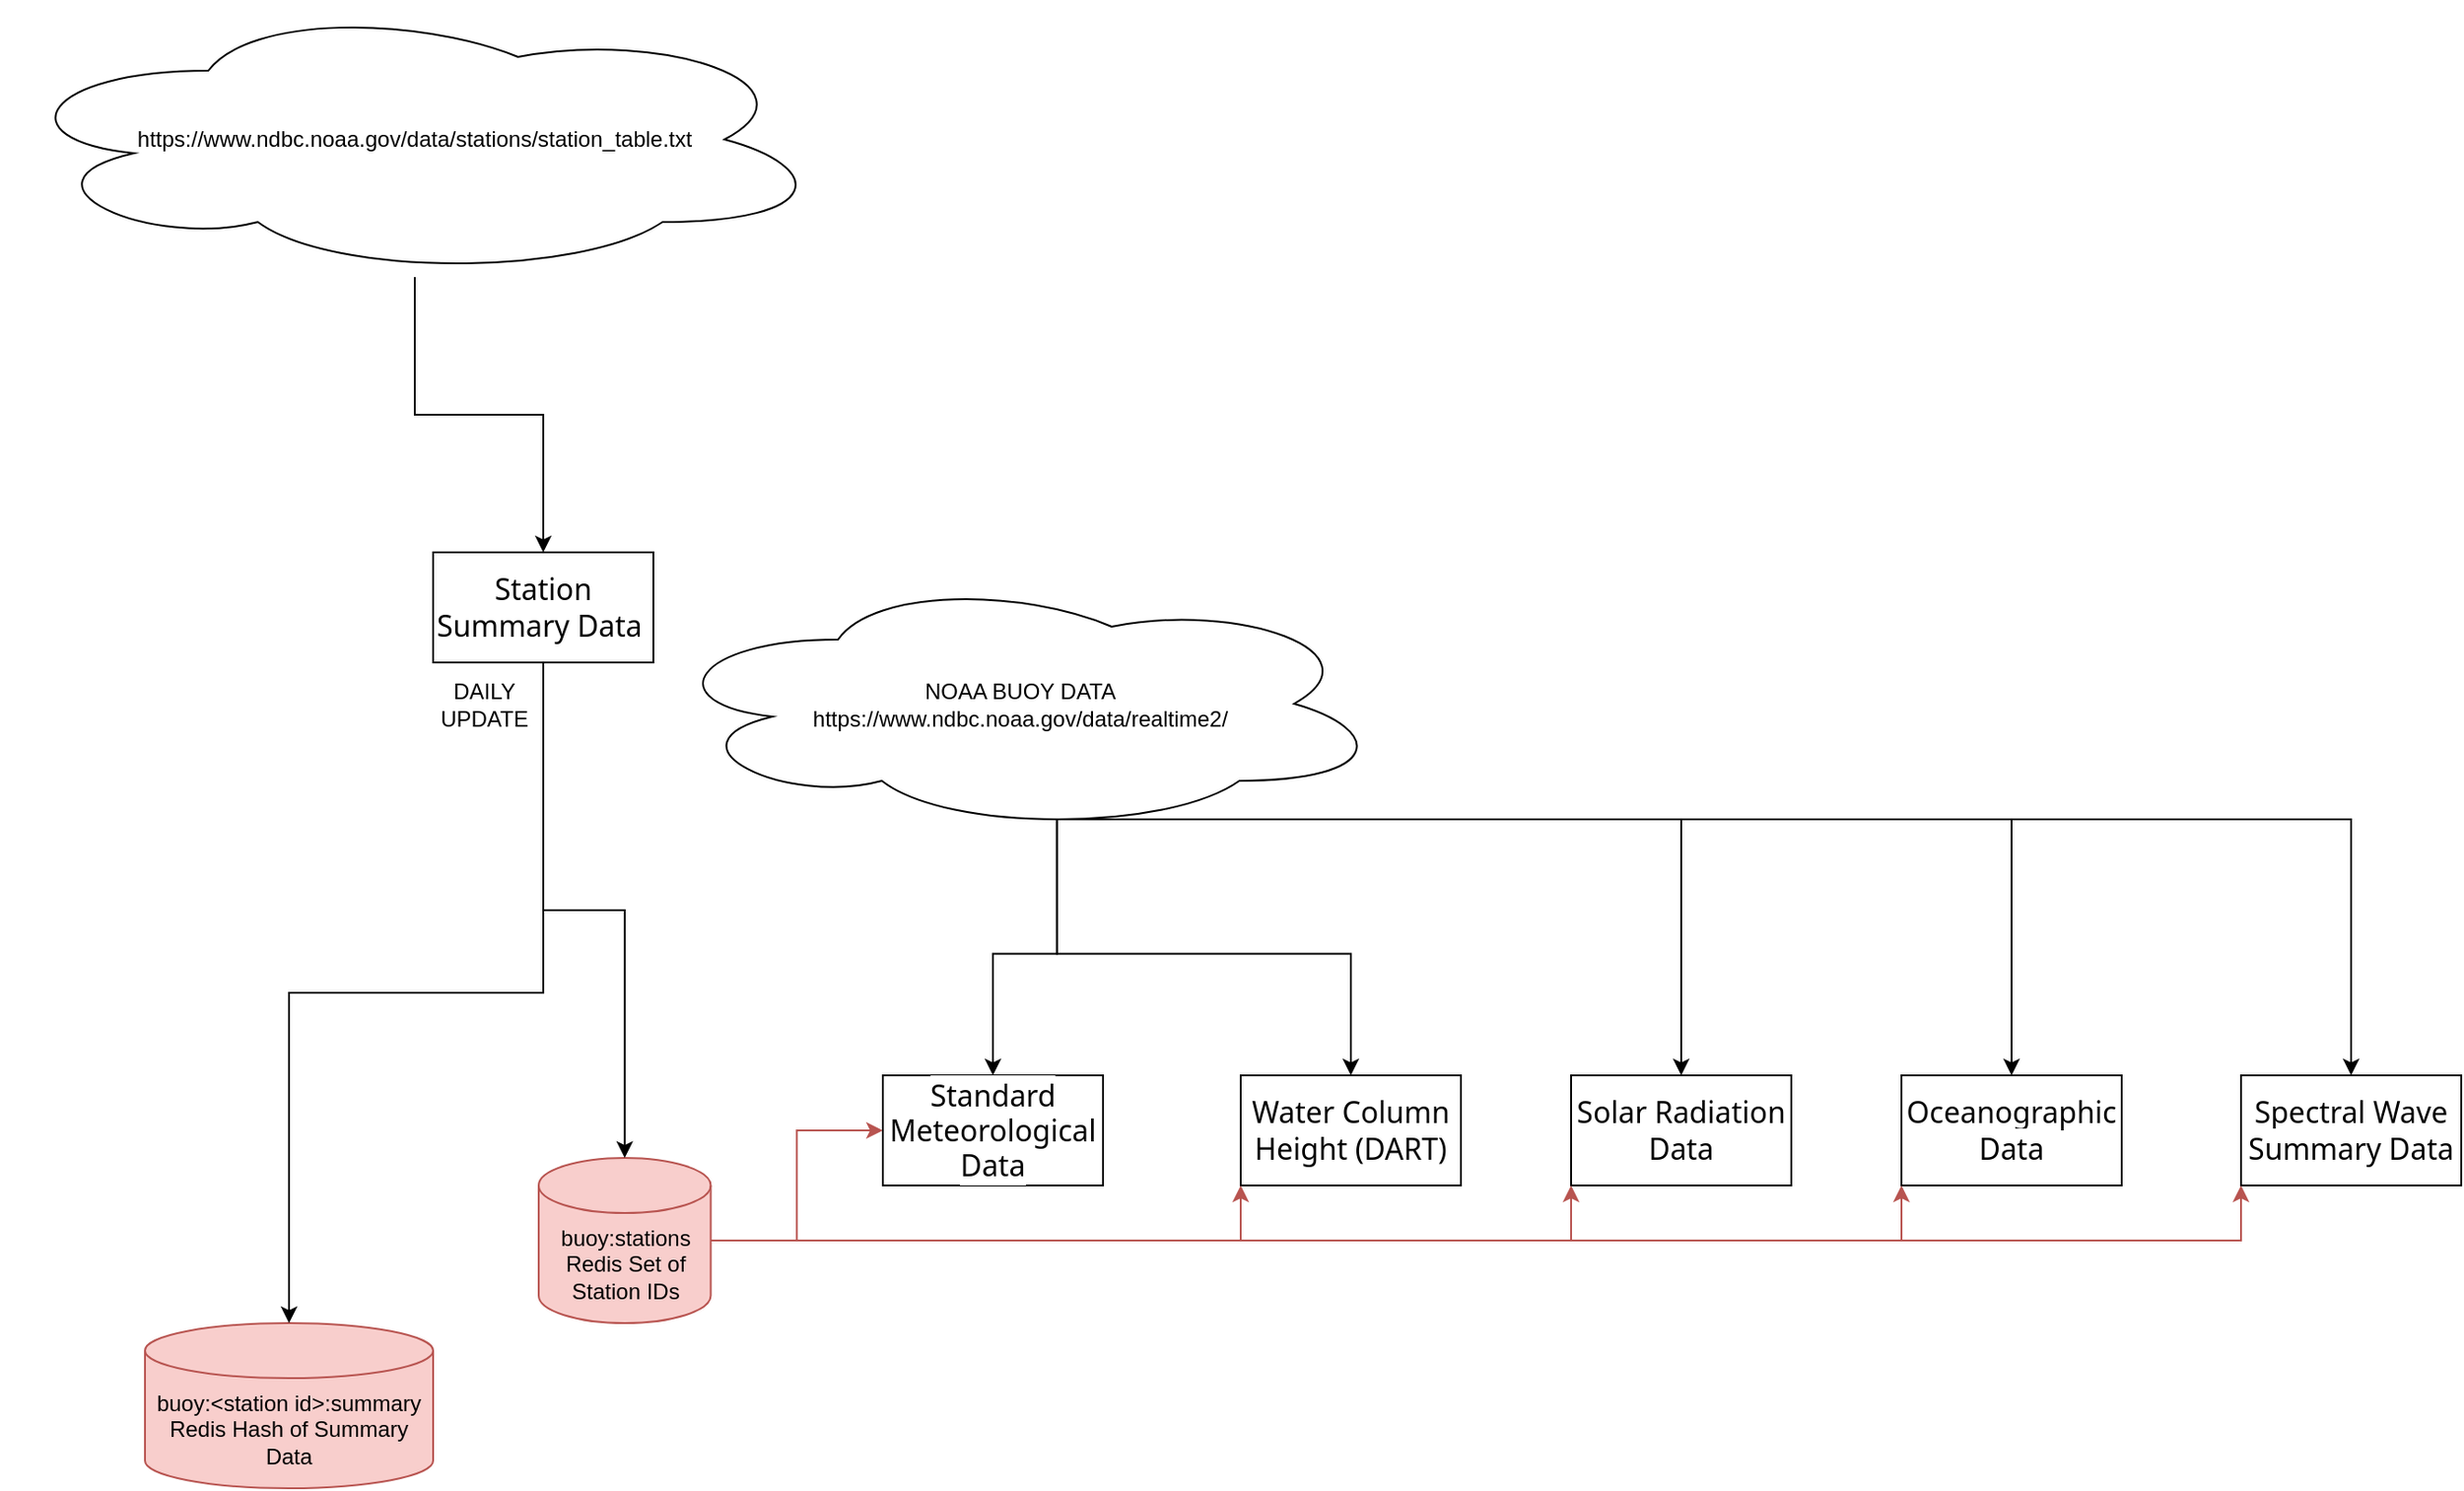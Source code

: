 <mxfile version="24.7.16">
  <diagram name="Page-1" id="5r-2aa9RLPGMNrtKq6ej">
    <mxGraphModel dx="2343" dy="1899" grid="1" gridSize="15" guides="1" tooltips="1" connect="1" arrows="1" fold="1" page="1" pageScale="1" pageWidth="850" pageHeight="1100" math="0" shadow="0">
      <root>
        <mxCell id="0" />
        <mxCell id="1" parent="0" />
        <mxCell id="C_9O1A6aKDhr1XXsWvwK-15" style="edgeStyle=orthogonalEdgeStyle;rounded=0;orthogonalLoop=1;jettySize=auto;html=1;exitX=0.55;exitY=0.95;exitDx=0;exitDy=0;exitPerimeter=0;" parent="1" source="C_9O1A6aKDhr1XXsWvwK-13" target="C_9O1A6aKDhr1XXsWvwK-1" edge="1">
          <mxGeometry relative="1" as="geometry" />
        </mxCell>
        <mxCell id="C_9O1A6aKDhr1XXsWvwK-16" style="edgeStyle=orthogonalEdgeStyle;rounded=0;orthogonalLoop=1;jettySize=auto;html=1;entryX=0.5;entryY=0;entryDx=0;entryDy=0;exitX=0.55;exitY=0.95;exitDx=0;exitDy=0;exitPerimeter=0;" parent="1" source="C_9O1A6aKDhr1XXsWvwK-13" target="C_9O1A6aKDhr1XXsWvwK-2" edge="1">
          <mxGeometry relative="1" as="geometry" />
        </mxCell>
        <mxCell id="C_9O1A6aKDhr1XXsWvwK-17" style="edgeStyle=orthogonalEdgeStyle;rounded=0;orthogonalLoop=1;jettySize=auto;html=1;entryX=0.5;entryY=0;entryDx=0;entryDy=0;exitX=0.55;exitY=0.95;exitDx=0;exitDy=0;exitPerimeter=0;" parent="1" source="C_9O1A6aKDhr1XXsWvwK-13" target="C_9O1A6aKDhr1XXsWvwK-3" edge="1">
          <mxGeometry relative="1" as="geometry">
            <mxPoint x="-165" y="225" as="sourcePoint" />
          </mxGeometry>
        </mxCell>
        <mxCell id="C_9O1A6aKDhr1XXsWvwK-18" style="edgeStyle=orthogonalEdgeStyle;rounded=0;orthogonalLoop=1;jettySize=auto;html=1;entryX=0.5;entryY=0;entryDx=0;entryDy=0;exitX=0.55;exitY=0.95;exitDx=0;exitDy=0;exitPerimeter=0;" parent="1" source="C_9O1A6aKDhr1XXsWvwK-13" target="C_9O1A6aKDhr1XXsWvwK-4" edge="1">
          <mxGeometry relative="1" as="geometry" />
        </mxCell>
        <mxCell id="C_9O1A6aKDhr1XXsWvwK-19" style="edgeStyle=orthogonalEdgeStyle;rounded=0;orthogonalLoop=1;jettySize=auto;html=1;entryX=0.5;entryY=0;entryDx=0;entryDy=0;exitX=0.55;exitY=0.95;exitDx=0;exitDy=0;exitPerimeter=0;" parent="1" source="C_9O1A6aKDhr1XXsWvwK-13" target="C_9O1A6aKDhr1XXsWvwK-5" edge="1">
          <mxGeometry relative="1" as="geometry">
            <mxPoint x="-228" y="208" as="sourcePoint" />
          </mxGeometry>
        </mxCell>
        <mxCell id="C_9O1A6aKDhr1XXsWvwK-13" value="NOAA BUOY DATA&lt;div&gt;https://www.ndbc.noaa.gov/data/realtime2/&lt;br&gt;&lt;/div&gt;" style="ellipse;shape=cloud;whiteSpace=wrap;html=1;" parent="1" vertex="1">
          <mxGeometry x="-423.75" y="72.5" width="397.5" height="140" as="geometry" />
        </mxCell>
        <mxCell id="C_9O1A6aKDhr1XXsWvwK-1" value="&lt;span style=&quot;font-family: system-ui, sans-serif; font-size: 16px; text-align: start; background-color: rgb(255, 255, 255);&quot;&gt;Standard Meteorological Data&lt;/span&gt;" style="rounded=0;whiteSpace=wrap;html=1;" parent="1" vertex="1">
          <mxGeometry x="-300" y="345" width="120" height="60" as="geometry" />
        </mxCell>
        <mxCell id="C_9O1A6aKDhr1XXsWvwK-2" value="&lt;span style=&quot;font-family: system-ui, sans-serif; font-size: 16px; text-align: start; background-color: rgb(255, 255, 255);&quot;&gt;Water Column Height (DART)&lt;/span&gt;" style="rounded=0;whiteSpace=wrap;html=1;" parent="1" vertex="1">
          <mxGeometry x="-105" y="345" width="120" height="60" as="geometry" />
        </mxCell>
        <mxCell id="C_9O1A6aKDhr1XXsWvwK-3" value="&lt;span style=&quot;font-family: system-ui, sans-serif; font-size: 16px; text-align: start; background-color: rgb(255, 255, 255);&quot;&gt;Solar Radiation Data&lt;/span&gt;" style="rounded=0;whiteSpace=wrap;html=1;" parent="1" vertex="1">
          <mxGeometry x="75" y="345" width="120" height="60" as="geometry" />
        </mxCell>
        <mxCell id="C_9O1A6aKDhr1XXsWvwK-4" value="&lt;span style=&quot;font-family: system-ui, sans-serif; font-size: 16px; text-align: start; background-color: rgb(255, 255, 255);&quot;&gt;Oceanographic Data&lt;/span&gt;" style="rounded=0;whiteSpace=wrap;html=1;" parent="1" vertex="1">
          <mxGeometry x="255" y="345" width="120" height="60" as="geometry" />
        </mxCell>
        <mxCell id="C_9O1A6aKDhr1XXsWvwK-5" value="&lt;span style=&quot;font-family: system-ui, sans-serif; font-size: 16px; text-align: start; background-color: rgb(255, 255, 255);&quot;&gt;Spectral Wave Summary Data&lt;/span&gt;" style="rounded=0;whiteSpace=wrap;html=1;" parent="1" vertex="1">
          <mxGeometry x="440" y="345" width="120" height="60" as="geometry" />
        </mxCell>
        <mxCell id="C_9O1A6aKDhr1XXsWvwK-6" value="&lt;span style=&quot;font-family: system-ui, sans-serif; font-size: 16px; text-align: start; background-color: rgb(255, 255, 255);&quot;&gt;Station Summary Data&amp;nbsp;&lt;/span&gt;" style="rounded=0;whiteSpace=wrap;html=1;" parent="1" vertex="1">
          <mxGeometry x="-545" y="60" width="120" height="60" as="geometry" />
        </mxCell>
        <mxCell id="C_9O1A6aKDhr1XXsWvwK-25" style="edgeStyle=orthogonalEdgeStyle;rounded=0;orthogonalLoop=1;jettySize=auto;html=1;entryX=0;entryY=0.5;entryDx=0;entryDy=0;fillColor=#f8cecc;strokeColor=#b85450;" parent="1" source="C_9O1A6aKDhr1XXsWvwK-8" target="C_9O1A6aKDhr1XXsWvwK-1" edge="1">
          <mxGeometry relative="1" as="geometry" />
        </mxCell>
        <mxCell id="C_9O1A6aKDhr1XXsWvwK-30" style="edgeStyle=orthogonalEdgeStyle;rounded=0;orthogonalLoop=1;jettySize=auto;html=1;entryX=0;entryY=1;entryDx=0;entryDy=0;fillColor=#f8cecc;strokeColor=#b85450;" parent="1" source="C_9O1A6aKDhr1XXsWvwK-8" target="C_9O1A6aKDhr1XXsWvwK-2" edge="1">
          <mxGeometry relative="1" as="geometry" />
        </mxCell>
        <mxCell id="C_9O1A6aKDhr1XXsWvwK-31" style="edgeStyle=orthogonalEdgeStyle;rounded=0;orthogonalLoop=1;jettySize=auto;html=1;entryX=0;entryY=1;entryDx=0;entryDy=0;fillColor=#f8cecc;strokeColor=#b85450;" parent="1" source="C_9O1A6aKDhr1XXsWvwK-8" target="C_9O1A6aKDhr1XXsWvwK-3" edge="1">
          <mxGeometry relative="1" as="geometry" />
        </mxCell>
        <mxCell id="C_9O1A6aKDhr1XXsWvwK-32" style="edgeStyle=orthogonalEdgeStyle;rounded=0;orthogonalLoop=1;jettySize=auto;html=1;entryX=0;entryY=1;entryDx=0;entryDy=0;fillColor=#f8cecc;strokeColor=#b85450;" parent="1" source="C_9O1A6aKDhr1XXsWvwK-8" target="C_9O1A6aKDhr1XXsWvwK-4" edge="1">
          <mxGeometry relative="1" as="geometry" />
        </mxCell>
        <mxCell id="C_9O1A6aKDhr1XXsWvwK-33" style="edgeStyle=orthogonalEdgeStyle;rounded=0;orthogonalLoop=1;jettySize=auto;html=1;entryX=0;entryY=1;entryDx=0;entryDy=0;fillColor=#f8cecc;strokeColor=#b85450;" parent="1" source="C_9O1A6aKDhr1XXsWvwK-8" target="C_9O1A6aKDhr1XXsWvwK-5" edge="1">
          <mxGeometry relative="1" as="geometry" />
        </mxCell>
        <mxCell id="C_9O1A6aKDhr1XXsWvwK-8" value="buoy:stations&lt;div&gt;Redis Set of Station IDs&lt;/div&gt;" style="shape=cylinder3;whiteSpace=wrap;html=1;boundedLbl=1;backgroundOutline=1;size=15;fillColor=#f8cecc;strokeColor=#b85450;" parent="1" vertex="1">
          <mxGeometry x="-487.5" y="390" width="93.75" height="90" as="geometry" />
        </mxCell>
        <mxCell id="C_9O1A6aKDhr1XXsWvwK-12" style="edgeStyle=orthogonalEdgeStyle;rounded=0;orthogonalLoop=1;jettySize=auto;html=1;entryX=0.5;entryY=0;entryDx=0;entryDy=0;entryPerimeter=0;" parent="1" source="C_9O1A6aKDhr1XXsWvwK-6" target="C_9O1A6aKDhr1XXsWvwK-8" edge="1">
          <mxGeometry relative="1" as="geometry" />
        </mxCell>
        <mxCell id="C_9O1A6aKDhr1XXsWvwK-21" style="edgeStyle=orthogonalEdgeStyle;rounded=0;orthogonalLoop=1;jettySize=auto;html=1;" parent="1" source="C_9O1A6aKDhr1XXsWvwK-20" target="C_9O1A6aKDhr1XXsWvwK-6" edge="1">
          <mxGeometry relative="1" as="geometry" />
        </mxCell>
        <mxCell id="C_9O1A6aKDhr1XXsWvwK-20" value="https://www.ndbc.noaa.gov/data/stations/station_table.txt" style="ellipse;shape=cloud;whiteSpace=wrap;html=1;" parent="1" vertex="1">
          <mxGeometry x="-780" y="-240" width="450" height="150" as="geometry" />
        </mxCell>
        <mxCell id="C_9O1A6aKDhr1XXsWvwK-22" value="DAILY UPDATE" style="text;html=1;align=center;verticalAlign=middle;whiteSpace=wrap;rounded=0;" parent="1" vertex="1">
          <mxGeometry x="-547.5" y="120" width="60" height="45" as="geometry" />
        </mxCell>
        <mxCell id="C_9O1A6aKDhr1XXsWvwK-23" value="buoy:&amp;lt;station id&amp;gt;:summary&lt;div&gt;Redis Hash of Summary Data&lt;/div&gt;" style="shape=cylinder3;whiteSpace=wrap;html=1;boundedLbl=1;backgroundOutline=1;size=15;fillColor=#f8cecc;strokeColor=#b85450;" parent="1" vertex="1">
          <mxGeometry x="-702" y="480" width="157" height="90" as="geometry" />
        </mxCell>
        <mxCell id="C_9O1A6aKDhr1XXsWvwK-24" style="edgeStyle=orthogonalEdgeStyle;rounded=0;orthogonalLoop=1;jettySize=auto;html=1;entryX=0.5;entryY=0;entryDx=0;entryDy=0;entryPerimeter=0;" parent="1" source="C_9O1A6aKDhr1XXsWvwK-6" target="C_9O1A6aKDhr1XXsWvwK-23" edge="1">
          <mxGeometry relative="1" as="geometry" />
        </mxCell>
      </root>
    </mxGraphModel>
  </diagram>
</mxfile>
